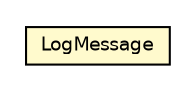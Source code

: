 #!/usr/local/bin/dot
#
# Class diagram 
# Generated by UMLGraph version R5_6-24-gf6e263 (http://www.umlgraph.org/)
#

digraph G {
	edge [fontname="Helvetica",fontsize=10,labelfontname="Helvetica",labelfontsize=10];
	node [fontname="Helvetica",fontsize=10,shape=plaintext];
	nodesep=0.25;
	ranksep=0.5;
	// net.ljcomputing.core.controler.LogMessage
	c2171 [label=<<table title="net.ljcomputing.core.controler.LogMessage" border="0" cellborder="1" cellspacing="0" cellpadding="2" port="p" bgcolor="lemonChiffon" href="./LogMessage.html">
		<tr><td><table border="0" cellspacing="0" cellpadding="1">
<tr><td align="center" balign="center"> LogMessage </td></tr>
		</table></td></tr>
		</table>>, URL="./LogMessage.html", fontname="Helvetica", fontcolor="black", fontsize=9.0];
}

